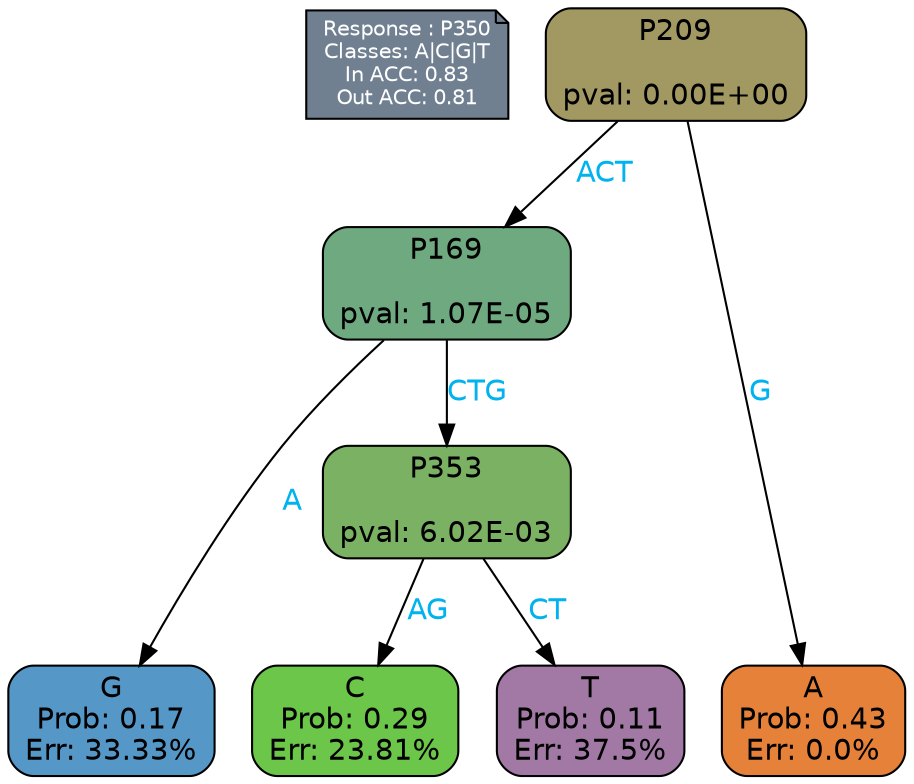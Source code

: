 digraph Tree {
node [shape=box, style="filled, rounded", color="black", fontname=helvetica] ;
graph [ranksep=equally, splines=polylines, bgcolor=transparent, dpi=600] ;
edge [fontname=helvetica] ;
LEGEND [label="Response : P350
Classes: A|C|G|T
In ACC: 0.83
Out ACC: 0.81
",shape=note,align=left,style=filled,fillcolor="slategray",fontcolor="white",fontsize=10];1 [label="P209

pval: 0.00E+00", fillcolor="#a29861"] ;
2 [label="P169

pval: 1.07E-05", fillcolor="#6fa980"] ;
3 [label="G
Prob: 0.17
Err: 33.33%", fillcolor="#5598c8"] ;
4 [label="P353

pval: 6.02E-03", fillcolor="#7ab162"] ;
5 [label="C
Prob: 0.29
Err: 23.81%", fillcolor="#6bc649"] ;
6 [label="T
Prob: 0.11
Err: 37.5%", fillcolor="#a179a4"] ;
7 [label="A
Prob: 0.43
Err: 0.0%", fillcolor="#e58139"] ;
1 -> 2 [label="ACT",fontcolor=deepskyblue2] ;
1 -> 7 [label="G",fontcolor=deepskyblue2] ;
2 -> 3 [label="A",fontcolor=deepskyblue2] ;
2 -> 4 [label="CTG",fontcolor=deepskyblue2] ;
4 -> 5 [label="AG",fontcolor=deepskyblue2] ;
4 -> 6 [label="CT",fontcolor=deepskyblue2] ;
{rank = same; 3;5;6;7;}{rank = same; LEGEND;1;}}